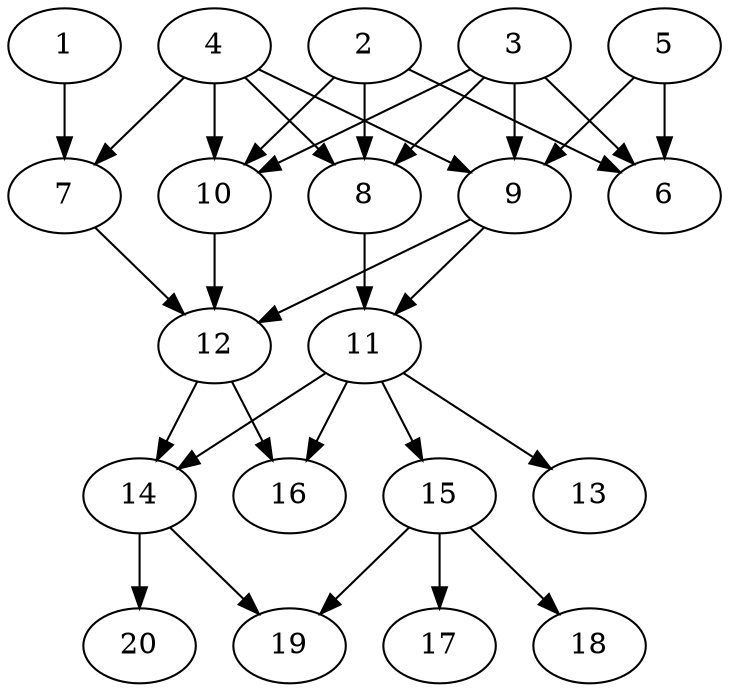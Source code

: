 // DAG automatically generated by daggen at Thu Oct  3 13:58:43 2019
// ./daggen --dot -n 20 --ccr 0.4 --fat 0.5 --regular 0.5 --density 0.6 --mindata 5242880 --maxdata 52428800 
digraph G {
  1 [size="64629760", alpha="0.05", expect_size="25851904"] 
  1 -> 7 [size ="25851904"]
  2 [size="28876800", alpha="0.18", expect_size="11550720"] 
  2 -> 6 [size ="11550720"]
  2 -> 8 [size ="11550720"]
  2 -> 10 [size ="11550720"]
  3 [size="92572160", alpha="0.02", expect_size="37028864"] 
  3 -> 6 [size ="37028864"]
  3 -> 8 [size ="37028864"]
  3 -> 9 [size ="37028864"]
  3 -> 10 [size ="37028864"]
  4 [size="63096320", alpha="0.01", expect_size="25238528"] 
  4 -> 7 [size ="25238528"]
  4 -> 8 [size ="25238528"]
  4 -> 9 [size ="25238528"]
  4 -> 10 [size ="25238528"]
  5 [size="44715520", alpha="0.11", expect_size="17886208"] 
  5 -> 6 [size ="17886208"]
  5 -> 9 [size ="17886208"]
  6 [size="20920320", alpha="0.00", expect_size="8368128"] 
  7 [size="75015680", alpha="0.16", expect_size="30006272"] 
  7 -> 12 [size ="30006272"]
  8 [size="110712320", alpha="0.15", expect_size="44284928"] 
  8 -> 11 [size ="44284928"]
  9 [size="13959680", alpha="0.13", expect_size="5583872"] 
  9 -> 11 [size ="5583872"]
  9 -> 12 [size ="5583872"]
  10 [size="107699200", alpha="0.05", expect_size="43079680"] 
  10 -> 12 [size ="43079680"]
  11 [size="72691200", alpha="0.09", expect_size="29076480"] 
  11 -> 13 [size ="29076480"]
  11 -> 14 [size ="29076480"]
  11 -> 15 [size ="29076480"]
  11 -> 16 [size ="29076480"]
  12 [size="99888640", alpha="0.03", expect_size="39955456"] 
  12 -> 14 [size ="39955456"]
  12 -> 16 [size ="39955456"]
  13 [size="88929280", alpha="0.03", expect_size="35571712"] 
  14 [size="99599360", alpha="0.07", expect_size="39839744"] 
  14 -> 19 [size ="39839744"]
  14 -> 20 [size ="39839744"]
  15 [size="104092160", alpha="0.20", expect_size="41636864"] 
  15 -> 17 [size ="41636864"]
  15 -> 18 [size ="41636864"]
  15 -> 19 [size ="41636864"]
  16 [size="49612800", alpha="0.13", expect_size="19845120"] 
  17 [size="50613760", alpha="0.01", expect_size="20245504"] 
  18 [size="27681280", alpha="0.04", expect_size="11072512"] 
  19 [size="118696960", alpha="0.04", expect_size="47478784"] 
  20 [size="76700160", alpha="0.08", expect_size="30680064"] 
}
